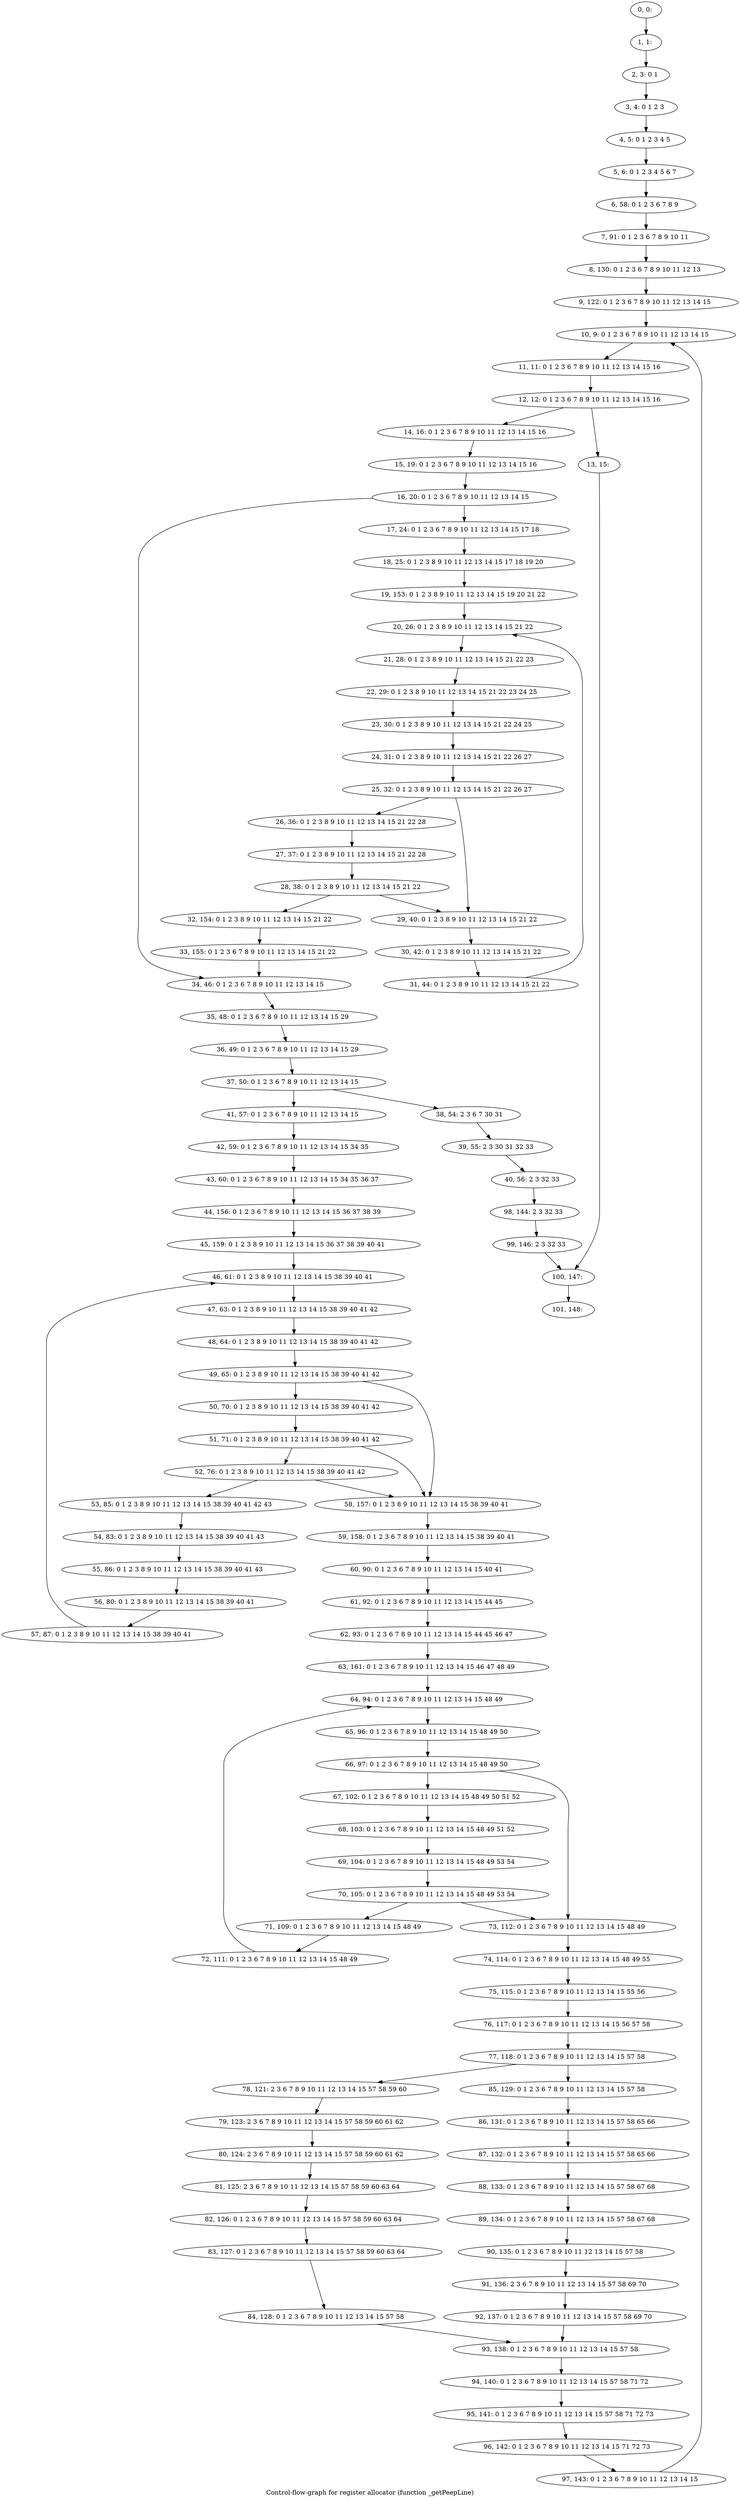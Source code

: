 digraph G {
graph [label="Control-flow-graph for register allocator (function _getPeepLine)"]
0[label="0, 0: "];
1[label="1, 1: "];
2[label="2, 3: 0 1 "];
3[label="3, 4: 0 1 2 3 "];
4[label="4, 5: 0 1 2 3 4 5 "];
5[label="5, 6: 0 1 2 3 4 5 6 7 "];
6[label="6, 58: 0 1 2 3 6 7 8 9 "];
7[label="7, 91: 0 1 2 3 6 7 8 9 10 11 "];
8[label="8, 130: 0 1 2 3 6 7 8 9 10 11 12 13 "];
9[label="9, 122: 0 1 2 3 6 7 8 9 10 11 12 13 14 15 "];
10[label="10, 9: 0 1 2 3 6 7 8 9 10 11 12 13 14 15 "];
11[label="11, 11: 0 1 2 3 6 7 8 9 10 11 12 13 14 15 16 "];
12[label="12, 12: 0 1 2 3 6 7 8 9 10 11 12 13 14 15 16 "];
13[label="13, 15: "];
14[label="14, 16: 0 1 2 3 6 7 8 9 10 11 12 13 14 15 16 "];
15[label="15, 19: 0 1 2 3 6 7 8 9 10 11 12 13 14 15 16 "];
16[label="16, 20: 0 1 2 3 6 7 8 9 10 11 12 13 14 15 "];
17[label="17, 24: 0 1 2 3 6 7 8 9 10 11 12 13 14 15 17 18 "];
18[label="18, 25: 0 1 2 3 8 9 10 11 12 13 14 15 17 18 19 20 "];
19[label="19, 153: 0 1 2 3 8 9 10 11 12 13 14 15 19 20 21 22 "];
20[label="20, 26: 0 1 2 3 8 9 10 11 12 13 14 15 21 22 "];
21[label="21, 28: 0 1 2 3 8 9 10 11 12 13 14 15 21 22 23 "];
22[label="22, 29: 0 1 2 3 8 9 10 11 12 13 14 15 21 22 23 24 25 "];
23[label="23, 30: 0 1 2 3 8 9 10 11 12 13 14 15 21 22 24 25 "];
24[label="24, 31: 0 1 2 3 8 9 10 11 12 13 14 15 21 22 26 27 "];
25[label="25, 32: 0 1 2 3 8 9 10 11 12 13 14 15 21 22 26 27 "];
26[label="26, 36: 0 1 2 3 8 9 10 11 12 13 14 15 21 22 28 "];
27[label="27, 37: 0 1 2 3 8 9 10 11 12 13 14 15 21 22 28 "];
28[label="28, 38: 0 1 2 3 8 9 10 11 12 13 14 15 21 22 "];
29[label="29, 40: 0 1 2 3 8 9 10 11 12 13 14 15 21 22 "];
30[label="30, 42: 0 1 2 3 8 9 10 11 12 13 14 15 21 22 "];
31[label="31, 44: 0 1 2 3 8 9 10 11 12 13 14 15 21 22 "];
32[label="32, 154: 0 1 2 3 8 9 10 11 12 13 14 15 21 22 "];
33[label="33, 155: 0 1 2 3 6 7 8 9 10 11 12 13 14 15 21 22 "];
34[label="34, 46: 0 1 2 3 6 7 8 9 10 11 12 13 14 15 "];
35[label="35, 48: 0 1 2 3 6 7 8 9 10 11 12 13 14 15 29 "];
36[label="36, 49: 0 1 2 3 6 7 8 9 10 11 12 13 14 15 29 "];
37[label="37, 50: 0 1 2 3 6 7 8 9 10 11 12 13 14 15 "];
38[label="38, 54: 2 3 6 7 30 31 "];
39[label="39, 55: 2 3 30 31 32 33 "];
40[label="40, 56: 2 3 32 33 "];
41[label="41, 57: 0 1 2 3 6 7 8 9 10 11 12 13 14 15 "];
42[label="42, 59: 0 1 2 3 6 7 8 9 10 11 12 13 14 15 34 35 "];
43[label="43, 60: 0 1 2 3 6 7 8 9 10 11 12 13 14 15 34 35 36 37 "];
44[label="44, 156: 0 1 2 3 6 7 8 9 10 11 12 13 14 15 36 37 38 39 "];
45[label="45, 159: 0 1 2 3 8 9 10 11 12 13 14 15 36 37 38 39 40 41 "];
46[label="46, 61: 0 1 2 3 8 9 10 11 12 13 14 15 38 39 40 41 "];
47[label="47, 63: 0 1 2 3 8 9 10 11 12 13 14 15 38 39 40 41 42 "];
48[label="48, 64: 0 1 2 3 8 9 10 11 12 13 14 15 38 39 40 41 42 "];
49[label="49, 65: 0 1 2 3 8 9 10 11 12 13 14 15 38 39 40 41 42 "];
50[label="50, 70: 0 1 2 3 8 9 10 11 12 13 14 15 38 39 40 41 42 "];
51[label="51, 71: 0 1 2 3 8 9 10 11 12 13 14 15 38 39 40 41 42 "];
52[label="52, 76: 0 1 2 3 8 9 10 11 12 13 14 15 38 39 40 41 42 "];
53[label="53, 85: 0 1 2 3 8 9 10 11 12 13 14 15 38 39 40 41 42 43 "];
54[label="54, 83: 0 1 2 3 8 9 10 11 12 13 14 15 38 39 40 41 43 "];
55[label="55, 86: 0 1 2 3 8 9 10 11 12 13 14 15 38 39 40 41 43 "];
56[label="56, 80: 0 1 2 3 8 9 10 11 12 13 14 15 38 39 40 41 "];
57[label="57, 87: 0 1 2 3 8 9 10 11 12 13 14 15 38 39 40 41 "];
58[label="58, 157: 0 1 2 3 8 9 10 11 12 13 14 15 38 39 40 41 "];
59[label="59, 158: 0 1 2 3 6 7 8 9 10 11 12 13 14 15 38 39 40 41 "];
60[label="60, 90: 0 1 2 3 6 7 8 9 10 11 12 13 14 15 40 41 "];
61[label="61, 92: 0 1 2 3 6 7 8 9 10 11 12 13 14 15 44 45 "];
62[label="62, 93: 0 1 2 3 6 7 8 9 10 11 12 13 14 15 44 45 46 47 "];
63[label="63, 161: 0 1 2 3 6 7 8 9 10 11 12 13 14 15 46 47 48 49 "];
64[label="64, 94: 0 1 2 3 6 7 8 9 10 11 12 13 14 15 48 49 "];
65[label="65, 96: 0 1 2 3 6 7 8 9 10 11 12 13 14 15 48 49 50 "];
66[label="66, 97: 0 1 2 3 6 7 8 9 10 11 12 13 14 15 48 49 50 "];
67[label="67, 102: 0 1 2 3 6 7 8 9 10 11 12 13 14 15 48 49 50 51 52 "];
68[label="68, 103: 0 1 2 3 6 7 8 9 10 11 12 13 14 15 48 49 51 52 "];
69[label="69, 104: 0 1 2 3 6 7 8 9 10 11 12 13 14 15 48 49 53 54 "];
70[label="70, 105: 0 1 2 3 6 7 8 9 10 11 12 13 14 15 48 49 53 54 "];
71[label="71, 109: 0 1 2 3 6 7 8 9 10 11 12 13 14 15 48 49 "];
72[label="72, 111: 0 1 2 3 6 7 8 9 10 11 12 13 14 15 48 49 "];
73[label="73, 112: 0 1 2 3 6 7 8 9 10 11 12 13 14 15 48 49 "];
74[label="74, 114: 0 1 2 3 6 7 8 9 10 11 12 13 14 15 48 49 55 "];
75[label="75, 115: 0 1 2 3 6 7 8 9 10 11 12 13 14 15 55 56 "];
76[label="76, 117: 0 1 2 3 6 7 8 9 10 11 12 13 14 15 56 57 58 "];
77[label="77, 118: 0 1 2 3 6 7 8 9 10 11 12 13 14 15 57 58 "];
78[label="78, 121: 2 3 6 7 8 9 10 11 12 13 14 15 57 58 59 60 "];
79[label="79, 123: 2 3 6 7 8 9 10 11 12 13 14 15 57 58 59 60 61 62 "];
80[label="80, 124: 2 3 6 7 8 9 10 11 12 13 14 15 57 58 59 60 61 62 "];
81[label="81, 125: 2 3 6 7 8 9 10 11 12 13 14 15 57 58 59 60 63 64 "];
82[label="82, 126: 0 1 2 3 6 7 8 9 10 11 12 13 14 15 57 58 59 60 63 64 "];
83[label="83, 127: 0 1 2 3 6 7 8 9 10 11 12 13 14 15 57 58 59 60 63 64 "];
84[label="84, 128: 0 1 2 3 6 7 8 9 10 11 12 13 14 15 57 58 "];
85[label="85, 129: 0 1 2 3 6 7 8 9 10 11 12 13 14 15 57 58 "];
86[label="86, 131: 0 1 2 3 6 7 8 9 10 11 12 13 14 15 57 58 65 66 "];
87[label="87, 132: 0 1 2 3 6 7 8 9 10 11 12 13 14 15 57 58 65 66 "];
88[label="88, 133: 0 1 2 3 6 7 8 9 10 11 12 13 14 15 57 58 67 68 "];
89[label="89, 134: 0 1 2 3 6 7 8 9 10 11 12 13 14 15 57 58 67 68 "];
90[label="90, 135: 0 1 2 3 6 7 8 9 10 11 12 13 14 15 57 58 "];
91[label="91, 136: 2 3 6 7 8 9 10 11 12 13 14 15 57 58 69 70 "];
92[label="92, 137: 0 1 2 3 6 7 8 9 10 11 12 13 14 15 57 58 69 70 "];
93[label="93, 138: 0 1 2 3 6 7 8 9 10 11 12 13 14 15 57 58 "];
94[label="94, 140: 0 1 2 3 6 7 8 9 10 11 12 13 14 15 57 58 71 72 "];
95[label="95, 141: 0 1 2 3 6 7 8 9 10 11 12 13 14 15 57 58 71 72 73 "];
96[label="96, 142: 0 1 2 3 6 7 8 9 10 11 12 13 14 15 71 72 73 "];
97[label="97, 143: 0 1 2 3 6 7 8 9 10 11 12 13 14 15 "];
98[label="98, 144: 2 3 32 33 "];
99[label="99, 146: 2 3 32 33 "];
100[label="100, 147: "];
101[label="101, 148: "];
0->1 ;
1->2 ;
2->3 ;
3->4 ;
4->5 ;
5->6 ;
6->7 ;
7->8 ;
8->9 ;
9->10 ;
10->11 ;
11->12 ;
12->13 ;
12->14 ;
13->100 ;
14->15 ;
15->16 ;
16->17 ;
16->34 ;
17->18 ;
18->19 ;
19->20 ;
20->21 ;
21->22 ;
22->23 ;
23->24 ;
24->25 ;
25->26 ;
25->29 ;
26->27 ;
27->28 ;
28->29 ;
28->32 ;
29->30 ;
30->31 ;
31->20 ;
32->33 ;
33->34 ;
34->35 ;
35->36 ;
36->37 ;
37->38 ;
37->41 ;
38->39 ;
39->40 ;
40->98 ;
41->42 ;
42->43 ;
43->44 ;
44->45 ;
45->46 ;
46->47 ;
47->48 ;
48->49 ;
49->50 ;
49->58 ;
50->51 ;
51->52 ;
51->58 ;
52->53 ;
52->58 ;
53->54 ;
54->55 ;
55->56 ;
56->57 ;
57->46 ;
58->59 ;
59->60 ;
60->61 ;
61->62 ;
62->63 ;
63->64 ;
64->65 ;
65->66 ;
66->67 ;
66->73 ;
67->68 ;
68->69 ;
69->70 ;
70->71 ;
70->73 ;
71->72 ;
72->64 ;
73->74 ;
74->75 ;
75->76 ;
76->77 ;
77->78 ;
77->85 ;
78->79 ;
79->80 ;
80->81 ;
81->82 ;
82->83 ;
83->84 ;
84->93 ;
85->86 ;
86->87 ;
87->88 ;
88->89 ;
89->90 ;
90->91 ;
91->92 ;
92->93 ;
93->94 ;
94->95 ;
95->96 ;
96->97 ;
97->10 ;
98->99 ;
99->100 ;
100->101 ;
}
